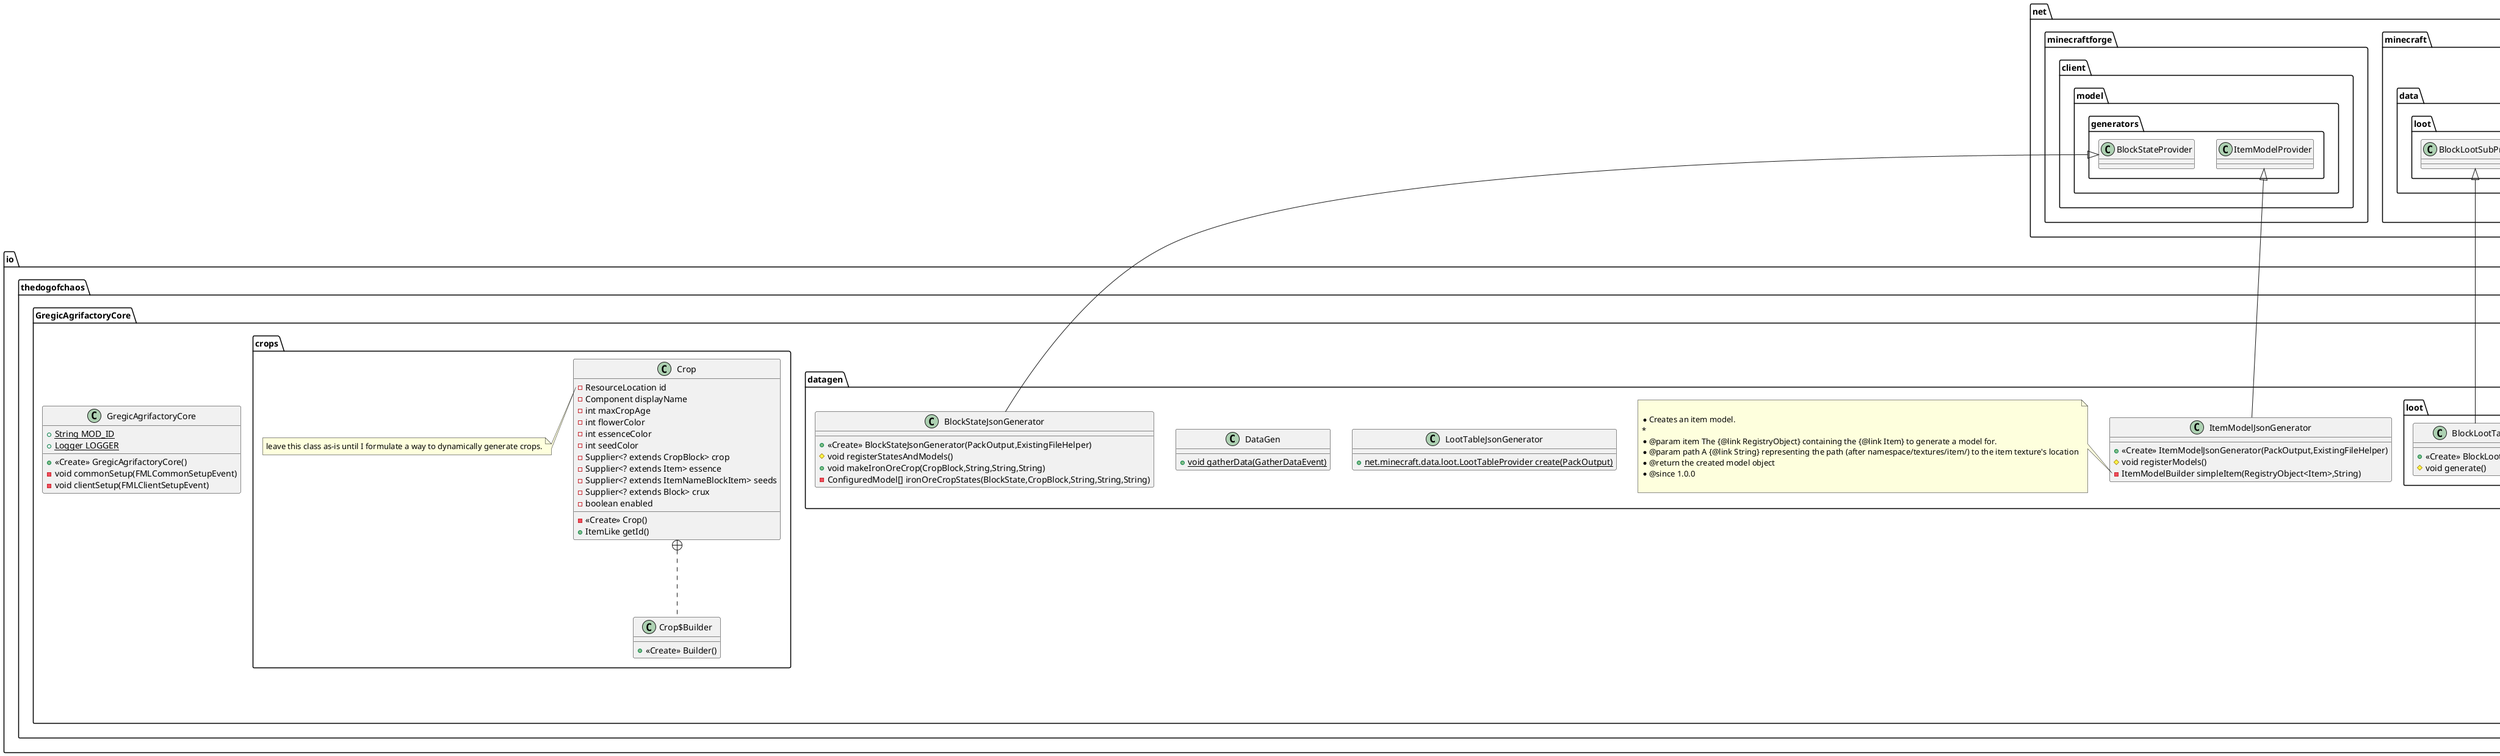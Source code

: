 @startuml
class io.thedogofchaos.GregicAgrifactoryCore.registry.ItemRegistry {
# {static} DeferredRegister<Item> ITEMS
}

class io.thedogofchaos.GregicAgrifactoryCore.block.IronOreCrop {
+ {static} int MAX_AGE
+ {static} IntegerProperty AGE
+ <<Create>> IronOreCrop(Properties)
+ ItemLike getBaseSeedId()
+ IntegerProperty getAgeProperty()
+ int getMaxAge()
# void createBlockStateDefinition(StateDefinition.Builder<Block,BlockState>)
}
note left of io.thedogofchaos.GregicAgrifactoryCore.block.IronOreCrop::MAX_AGE
 This is one of a few tests to get a feel for making crops before I try to make a Builder class or add direct GregTech material compat.
end note


class io.thedogofchaos.GregicAgrifactoryCore.registry.BlockRegistry {
# {static} DeferredRegister<Block> BLOCKS
- {static} RegistryObject<T> registerBlock(String,Supplier<T>)
- {static} RegistryObject<T> registerBlock(String,Supplier<T>,boolean)
- {static} RegistryObject<Item> registerBlockItem(String,RegistryObject<T>)
}

note left of io.thedogofchaos.GregicAgrifactoryCore.registry.BlockRegistry::registerBlock(String,Supplier<T>)

     * An overloaded method to register a block (and a BlockItem at the same time)
     * @param name A {@link String} with the name of the block to register.
     * @param block A {@link Supplier} with the block to register.
     * @return registerBlock(name, block, true)
     * @param <T> The type of the {@link Supplier}.
     
end note

class io.thedogofchaos.GregicAgrifactoryCore.datagen.ItemModelJsonGenerator {
+ <<Create>> ItemModelJsonGenerator(PackOutput,ExistingFileHelper)
# void registerModels()
- ItemModelBuilder simpleItem(RegistryObject<Item>,String)
}
note left of io.thedogofchaos.GregicAgrifactoryCore.datagen.ItemModelJsonGenerator::simpleItem(RegistryObject<Item>,String)

     * Creates an item model.
     *
     * @param item The {@link RegistryObject} containing the {@link Item} to generate a model for.
     * @param path A {@link String} representing the path (after namespace/textures/item/) to the item texture's location
     * @return the created model object
     * @since 1.0.0
     
end note

class io.thedogofchaos.GregicAgrifactoryCore.datagen.LootTableJsonGenerator {
+ {static} net.minecraft.data.loot.LootTableProvider create(PackOutput)
}

class io.thedogofchaos.GregicAgrifactoryCore.datagen.DataGen {
+ {static} void gatherData(GatherDataEvent)
}

class io.thedogofchaos.GregicAgrifactoryCore.block.OreCrop {
- {static} int maxAge
- int color
- Crop crop
+ <<Create>> OreCrop(Crop)
+ boolean isBonemealSuccess(Level,RandomSource,BlockPos,BlockState)
# ItemLike getBaseSeedId()
# IntegerProperty getAgeProperty()
+ int compareTo(OreCrop)
}
note left of io.thedogofchaos.GregicAgrifactoryCore.block.OreCrop::maxAge
 leave this class as-is until I formulate a way to dynamically generate crops.
end note


class io.thedogofchaos.GregicAgrifactoryCore.GregicAgrifactoryCore {
+ {static} String MOD_ID
+ {static} Logger LOGGER
+ <<Create>> GregicAgrifactoryCore()
- void commonSetup(FMLCommonSetupEvent)
- void clientSetup(FMLClientSetupEvent)
}


class io.thedogofchaos.GregicAgrifactoryCore.crops.Crop {
- ResourceLocation id
- Component displayName
- int maxCropAge
- int flowerColor
- int essenceColor
- int seedColor
- Supplier<? extends CropBlock> crop
- Supplier<? extends Item> essence
- Supplier<? extends ItemNameBlockItem> seeds
- Supplier<? extends Block> crux
- boolean enabled
- <<Create>> Crop()
+ ItemLike getId()
}
note left of io.thedogofchaos.GregicAgrifactoryCore.crops.Crop::id
 leave this class as-is until I formulate a way to dynamically generate crops.
end note


class io.thedogofchaos.GregicAgrifactoryCore.crops.Crop$Builder {
+ <<Create>> Builder()
}

class io.thedogofchaos.GregicAgrifactoryCore.registry.CropRegistry {
- {static} DeferredRegister<Block> BLOCKS
- {static} DeferredRegister<Item> ITEMS
- {static} DeferredRegister<Block> CROP_BLOCKS
- {static} DeferredRegister<Item> CROP_ITEMS
+ {static} RegistryObject<Block> IRON_ORE_CROP
+ {static} RegistryObject<Item> IRON_ORE_SEEDS
- {static} RegistryObject<T> registerBlock(String,Supplier<T>)
- {static} RegistryObject<T> registerBlock(String,Supplier<T>,boolean)
- {static} RegistryObject<T> registerBlock(String,Supplier<T>,boolean,boolean)
- {static} RegistryObject<Item> registerBlockItem(String,RegistryObject<T>)
+ {static} void register(IEventBus)
}
note left of io.thedogofchaos.GregicAgrifactoryCore.registry.CropRegistry::BLOCKS
 All the normal blocks and items go to the following two registers.
end note
note right of io.thedogofchaos.GregicAgrifactoryCore.registry.CropRegistry::CROP_BLOCKS
 These two registers are only for Crops, their seeds, their harvested items, and their essences.
end note
note left of io.thedogofchaos.GregicAgrifactoryCore.registry.CropRegistry::IRON_ORE_CROP
 Let's Define.
end note

note left of io.thedogofchaos.GregicAgrifactoryCore.registry.CropRegistry::registerBlock(String,Supplier<T>)
 Helper Methods, with a side of overloading
end note
note right of io.thedogofchaos.GregicAgrifactoryCore.registry.CropRegistry::register(IEventBus)
 Gotta register them all!
end note

class io.thedogofchaos.GregicAgrifactoryCore.datagen.BlockStateJsonGenerator {
+ <<Create>> BlockStateJsonGenerator(PackOutput,ExistingFileHelper)
# void registerStatesAndModels()
+ void makeIronOreCrop(CropBlock,String,String,String)
- ConfiguredModel[] ironOreCropStates(BlockState,CropBlock,String,String,String)
}

class io.thedogofchaos.GregicAgrifactoryCore.datagen.loot.BlockLootTables {
+ <<Create>> BlockLootTables()
# void generate()
}



net.minecraft.world.level.block.CropBlock <|-- io.thedogofchaos.GregicAgrifactoryCore.block.IronOreCrop
net.minecraftforge.client.model.generators.ItemModelProvider <|-- io.thedogofchaos.GregicAgrifactoryCore.datagen.ItemModelJsonGenerator
io.thedogofchaos.GregicAgrifactoryCore.block.Comparable <|.. io.thedogofchaos.GregicAgrifactoryCore.block.OreCrop
net.minecraft.world.level.block.CropBlock <|-- io.thedogofchaos.GregicAgrifactoryCore.block.OreCrop
io.thedogofchaos.GregicAgrifactoryCore.crops.Crop +.. io.thedogofchaos.GregicAgrifactoryCore.crops.Crop$Builder
net.minecraftforge.client.model.generators.BlockStateProvider <|-- io.thedogofchaos.GregicAgrifactoryCore.datagen.BlockStateJsonGenerator
net.minecraft.data.loot.BlockLootSubProvider <|-- io.thedogofchaos.GregicAgrifactoryCore.datagen.loot.BlockLootTables
@enduml